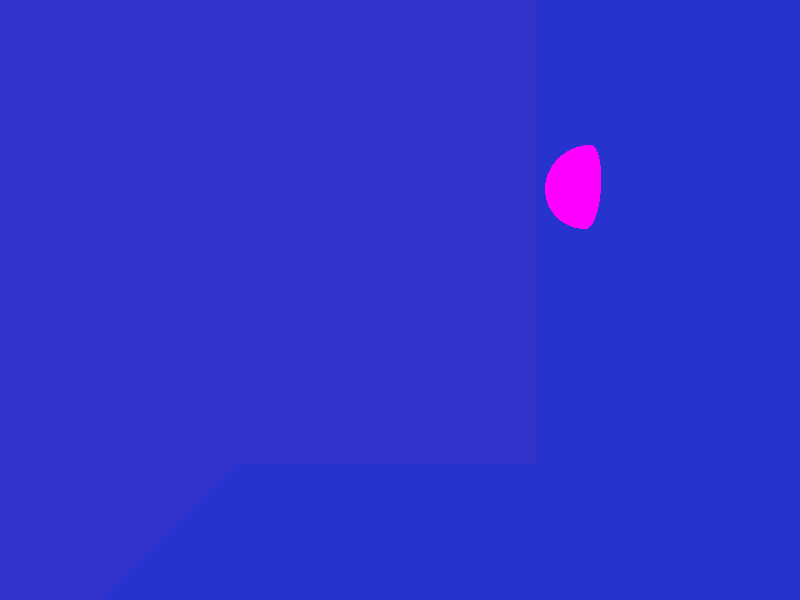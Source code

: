 // plane test (RIGHT HANDED)

camera {
  location  <0, 0, 16>
  up        <0,  1,  0>
  right     <1.33333, 0,  0>
  look_at   <0, 0, 0>
}

light_source {<0, 4, 0> color rgb <1.0, 1.0, 1.0>}

//right wall - note distance is along normal thus to move right is negative for this normal
plane {<-1, 0, 0>, -6
  pigment {color rgb <0.2, 0.2, 0.8>}
  finish {ambient 0.4 diffuse 0.8}
}

//bottom
plane {<0, 1, 0>, -6
  pigment {color rgb <0.15, 0.2, 0.8>}
  finish {ambient 0.4 diffuse 0.8}
}

//back
plane {<0, 0, 1>, -6
  pigment {color rgb <0.2, 0.2, 0.8>}
  finish {ambient 0.4 diffuse 0.8}
}

//left
plane {<1, 0, 0>, -5
  pigment {color rgb <0.15, 0.2, 0.8>}
  finish {ambient 0.4 diffuse 0.8}
}

//left sphere
sphere { <-5, 3, 0>, 1.1
  pigment { color rgb <1, 0, 1>}
  finish {ambient 0.2 diffuse 0.4}
}
